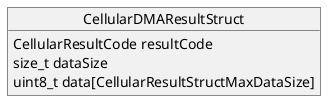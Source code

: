 @startuml
object CellularDMAResultStruct {
  CellularResultCode resultCode
  size_t dataSize
  uint8_t data[CellularResultStructMaxDataSize]
}
@enduml
